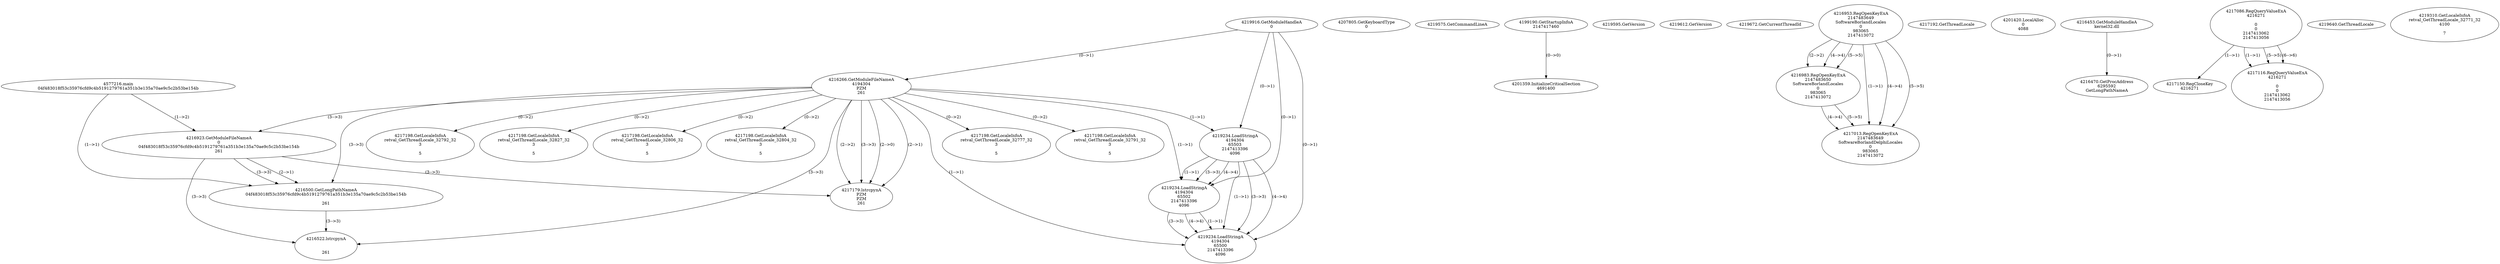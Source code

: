 // Global SCDG with merge call
digraph {
	0 [label="4577216.main
04f483018f53c35976cfd9c4b5191279761a351b3e135a70ae9c5c2b53be154b"]
	1 [label="4219916.GetModuleHandleA
0"]
	2 [label="4207805.GetKeyboardType
0"]
	3 [label="4219575.GetCommandLineA
"]
	4 [label="4199190.GetStartupInfoA
2147417460"]
	5 [label="4219595.GetVersion
"]
	6 [label="4219612.GetVersion
"]
	7 [label="4219672.GetCurrentThreadId
"]
	8 [label="4216266.GetModuleFileNameA
4194304
PZM
261"]
	1 -> 8 [label="(0-->1)"]
	9 [label="4216923.GetModuleFileNameA
0
04f483018f53c35976cfd9c4b5191279761a351b3e135a70ae9c5c2b53be154b
261"]
	0 -> 9 [label="(1-->2)"]
	8 -> 9 [label="(3-->3)"]
	10 [label="4216953.RegOpenKeyExA
2147483649
Software\Borland\Locales
0
983065
2147413072"]
	11 [label="4216983.RegOpenKeyExA
2147483650
Software\Borland\Locales
0
983065
2147413072"]
	10 -> 11 [label="(2-->2)"]
	10 -> 11 [label="(4-->4)"]
	10 -> 11 [label="(5-->5)"]
	12 [label="4217013.RegOpenKeyExA
2147483649
Software\Borland\Delphi\Locales
0
983065
2147413072"]
	10 -> 12 [label="(1-->1)"]
	10 -> 12 [label="(4-->4)"]
	11 -> 12 [label="(4-->4)"]
	10 -> 12 [label="(5-->5)"]
	11 -> 12 [label="(5-->5)"]
	13 [label="4217179.lstrcpynA
PZM
PZM
261"]
	8 -> 13 [label="(2-->1)"]
	8 -> 13 [label="(2-->2)"]
	8 -> 13 [label="(3-->3)"]
	9 -> 13 [label="(3-->3)"]
	8 -> 13 [label="(2-->0)"]
	14 [label="4217192.GetThreadLocale
"]
	15 [label="4217198.GetLocaleInfoA
retval_GetThreadLocale_32777_32
3

5"]
	8 -> 15 [label="(0-->2)"]
	16 [label="4219234.LoadStringA
4194304
65503
2147413396
4096"]
	1 -> 16 [label="(0-->1)"]
	8 -> 16 [label="(1-->1)"]
	17 [label="4201359.InitializeCriticalSection
4691400"]
	4 -> 17 [label="(0-->0)"]
	18 [label="4201420.LocalAlloc
0
4088"]
	19 [label="4216453.GetModuleHandleA
kernel32.dll"]
	20 [label="4216470.GetProcAddress
6295592
GetLongPathNameA"]
	19 -> 20 [label="(0-->1)"]
	21 [label="4216500.GetLongPathNameA
04f483018f53c35976cfd9c4b5191279761a351b3e135a70ae9c5c2b53be154b

261"]
	0 -> 21 [label="(1-->1)"]
	9 -> 21 [label="(2-->1)"]
	8 -> 21 [label="(3-->3)"]
	9 -> 21 [label="(3-->3)"]
	22 [label="4216522.lstrcpynA


261"]
	8 -> 22 [label="(3-->3)"]
	9 -> 22 [label="(3-->3)"]
	21 -> 22 [label="(3-->3)"]
	23 [label="4217086.RegQueryValueExA
4216271

0
0
2147413062
2147413056"]
	24 [label="4217150.RegCloseKey
4216271"]
	23 -> 24 [label="(1-->1)"]
	25 [label="4217198.GetLocaleInfoA
retval_GetThreadLocale_32791_32
3

5"]
	8 -> 25 [label="(0-->2)"]
	26 [label="4219234.LoadStringA
4194304
65502
2147413396
4096"]
	1 -> 26 [label="(0-->1)"]
	8 -> 26 [label="(1-->1)"]
	16 -> 26 [label="(1-->1)"]
	16 -> 26 [label="(3-->3)"]
	16 -> 26 [label="(4-->4)"]
	27 [label="4217198.GetLocaleInfoA
retval_GetThreadLocale_32792_32
3

5"]
	8 -> 27 [label="(0-->2)"]
	28 [label="4219640.GetThreadLocale
"]
	29 [label="4219310.GetLocaleInfoA
retval_GetThreadLocale_32771_32
4100

7"]
	30 [label="4217198.GetLocaleInfoA
retval_GetThreadLocale_32827_32
3

5"]
	8 -> 30 [label="(0-->2)"]
	31 [label="4217116.RegQueryValueExA
4216271

0
0
2147413062
2147413056"]
	23 -> 31 [label="(1-->1)"]
	23 -> 31 [label="(5-->5)"]
	23 -> 31 [label="(6-->6)"]
	32 [label="4217198.GetLocaleInfoA
retval_GetThreadLocale_32806_32
3

5"]
	8 -> 32 [label="(0-->2)"]
	33 [label="4217198.GetLocaleInfoA
retval_GetThreadLocale_32804_32
3

5"]
	8 -> 33 [label="(0-->2)"]
	34 [label="4219234.LoadStringA
4194304
65500
2147413396
4096"]
	1 -> 34 [label="(0-->1)"]
	8 -> 34 [label="(1-->1)"]
	16 -> 34 [label="(1-->1)"]
	26 -> 34 [label="(1-->1)"]
	16 -> 34 [label="(3-->3)"]
	26 -> 34 [label="(3-->3)"]
	16 -> 34 [label="(4-->4)"]
	26 -> 34 [label="(4-->4)"]
}
